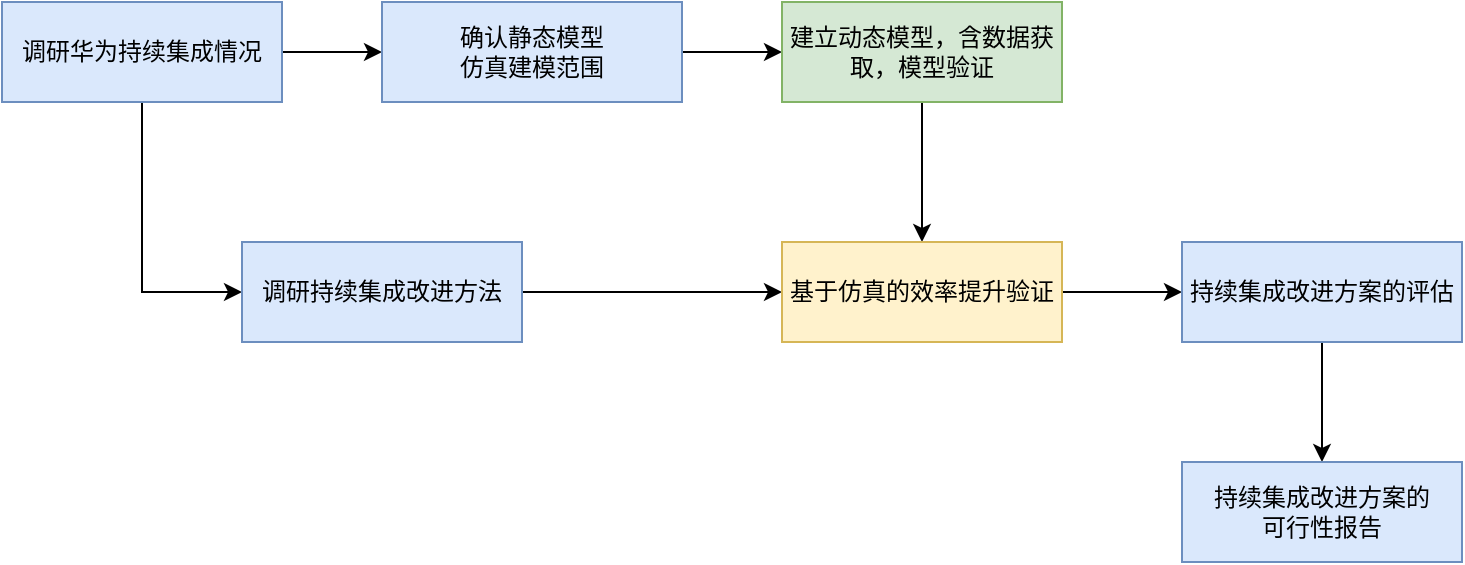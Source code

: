<mxfile version="15.7.3" type="device"><diagram id="f0XdljlwfKfhndycObv4" name="Page-1"><mxGraphModel dx="942" dy="737" grid="1" gridSize="10" guides="1" tooltips="1" connect="1" arrows="1" fold="1" page="1" pageScale="1" pageWidth="850" pageHeight="1100" math="0" shadow="0"><root><mxCell id="0"/><mxCell id="1" parent="0"/><mxCell id="W9LKeQYa1dZlrSLJcCZn-3" style="edgeStyle=orthogonalEdgeStyle;rounded=0;orthogonalLoop=1;jettySize=auto;html=1;entryX=0;entryY=0.5;entryDx=0;entryDy=0;" edge="1" parent="1" source="W9LKeQYa1dZlrSLJcCZn-1" target="W9LKeQYa1dZlrSLJcCZn-2"><mxGeometry relative="1" as="geometry"/></mxCell><mxCell id="W9LKeQYa1dZlrSLJcCZn-13" style="edgeStyle=orthogonalEdgeStyle;rounded=0;orthogonalLoop=1;jettySize=auto;html=1;entryX=0;entryY=0.5;entryDx=0;entryDy=0;" edge="1" parent="1" source="W9LKeQYa1dZlrSLJcCZn-1" target="W9LKeQYa1dZlrSLJcCZn-6"><mxGeometry relative="1" as="geometry"/></mxCell><mxCell id="W9LKeQYa1dZlrSLJcCZn-1" value="调研华为持续集成情况" style="rounded=0;whiteSpace=wrap;html=1;fillColor=#dae8fc;strokeColor=#6c8ebf;" vertex="1" parent="1"><mxGeometry x="30" y="240" width="140" height="50" as="geometry"/></mxCell><mxCell id="W9LKeQYa1dZlrSLJcCZn-4" style="edgeStyle=orthogonalEdgeStyle;rounded=0;orthogonalLoop=1;jettySize=auto;html=1;entryX=0;entryY=0.5;entryDx=0;entryDy=0;" edge="1" parent="1" source="W9LKeQYa1dZlrSLJcCZn-2" target="W9LKeQYa1dZlrSLJcCZn-5"><mxGeometry relative="1" as="geometry"><mxPoint x="500" y="265" as="targetPoint"/></mxGeometry></mxCell><mxCell id="W9LKeQYa1dZlrSLJcCZn-2" value="确认静态模型&lt;br&gt;仿真建模范围" style="rounded=0;whiteSpace=wrap;html=1;fillColor=#dae8fc;strokeColor=#6c8ebf;" vertex="1" parent="1"><mxGeometry x="220" y="240" width="150" height="50" as="geometry"/></mxCell><mxCell id="W9LKeQYa1dZlrSLJcCZn-8" style="edgeStyle=orthogonalEdgeStyle;rounded=0;orthogonalLoop=1;jettySize=auto;html=1;entryX=0.5;entryY=0;entryDx=0;entryDy=0;" edge="1" parent="1" source="W9LKeQYa1dZlrSLJcCZn-5" target="W9LKeQYa1dZlrSLJcCZn-9"><mxGeometry relative="1" as="geometry"><mxPoint x="510" y="360" as="targetPoint"/></mxGeometry></mxCell><mxCell id="W9LKeQYa1dZlrSLJcCZn-5" value="建立动态模型，含数据获取，模型验证" style="rounded=0;whiteSpace=wrap;html=1;fillColor=#d5e8d4;strokeColor=#82b366;" vertex="1" parent="1"><mxGeometry x="420" y="240" width="140" height="50" as="geometry"/></mxCell><mxCell id="W9LKeQYa1dZlrSLJcCZn-7" style="edgeStyle=orthogonalEdgeStyle;rounded=0;orthogonalLoop=1;jettySize=auto;html=1;entryX=0;entryY=0.5;entryDx=0;entryDy=0;" edge="1" parent="1" source="W9LKeQYa1dZlrSLJcCZn-6" target="W9LKeQYa1dZlrSLJcCZn-9"><mxGeometry relative="1" as="geometry"><mxPoint x="300" y="385" as="targetPoint"/></mxGeometry></mxCell><mxCell id="W9LKeQYa1dZlrSLJcCZn-6" value="调研持续集成改进方法" style="rounded=0;whiteSpace=wrap;html=1;fillColor=#dae8fc;strokeColor=#6c8ebf;" vertex="1" parent="1"><mxGeometry x="150" y="360" width="140" height="50" as="geometry"/></mxCell><mxCell id="W9LKeQYa1dZlrSLJcCZn-11" style="edgeStyle=orthogonalEdgeStyle;rounded=0;orthogonalLoop=1;jettySize=auto;html=1;entryX=0;entryY=0.5;entryDx=0;entryDy=0;" edge="1" parent="1" source="W9LKeQYa1dZlrSLJcCZn-9" target="W9LKeQYa1dZlrSLJcCZn-12"><mxGeometry relative="1" as="geometry"><mxPoint x="640" y="385" as="targetPoint"/></mxGeometry></mxCell><mxCell id="W9LKeQYa1dZlrSLJcCZn-9" value="基于仿真的效率提升验证" style="rounded=0;whiteSpace=wrap;html=1;fillColor=#fff2cc;strokeColor=#d6b656;" vertex="1" parent="1"><mxGeometry x="420" y="360" width="140" height="50" as="geometry"/></mxCell><mxCell id="W9LKeQYa1dZlrSLJcCZn-14" style="edgeStyle=orthogonalEdgeStyle;rounded=0;orthogonalLoop=1;jettySize=auto;html=1;entryX=0.5;entryY=0;entryDx=0;entryDy=0;" edge="1" parent="1" source="W9LKeQYa1dZlrSLJcCZn-12" target="W9LKeQYa1dZlrSLJcCZn-15"><mxGeometry relative="1" as="geometry"><mxPoint x="710" y="470" as="targetPoint"/></mxGeometry></mxCell><mxCell id="W9LKeQYa1dZlrSLJcCZn-12" value="持续集成改进方案的评估" style="rounded=0;whiteSpace=wrap;html=1;fillColor=#dae8fc;strokeColor=#6c8ebf;" vertex="1" parent="1"><mxGeometry x="620" y="360" width="140" height="50" as="geometry"/></mxCell><mxCell id="W9LKeQYa1dZlrSLJcCZn-15" value="持续集成改进方案的&lt;br&gt;可行性报告" style="rounded=0;whiteSpace=wrap;html=1;fillColor=#dae8fc;strokeColor=#6c8ebf;" vertex="1" parent="1"><mxGeometry x="620" y="470" width="140" height="50" as="geometry"/></mxCell></root></mxGraphModel></diagram></mxfile>